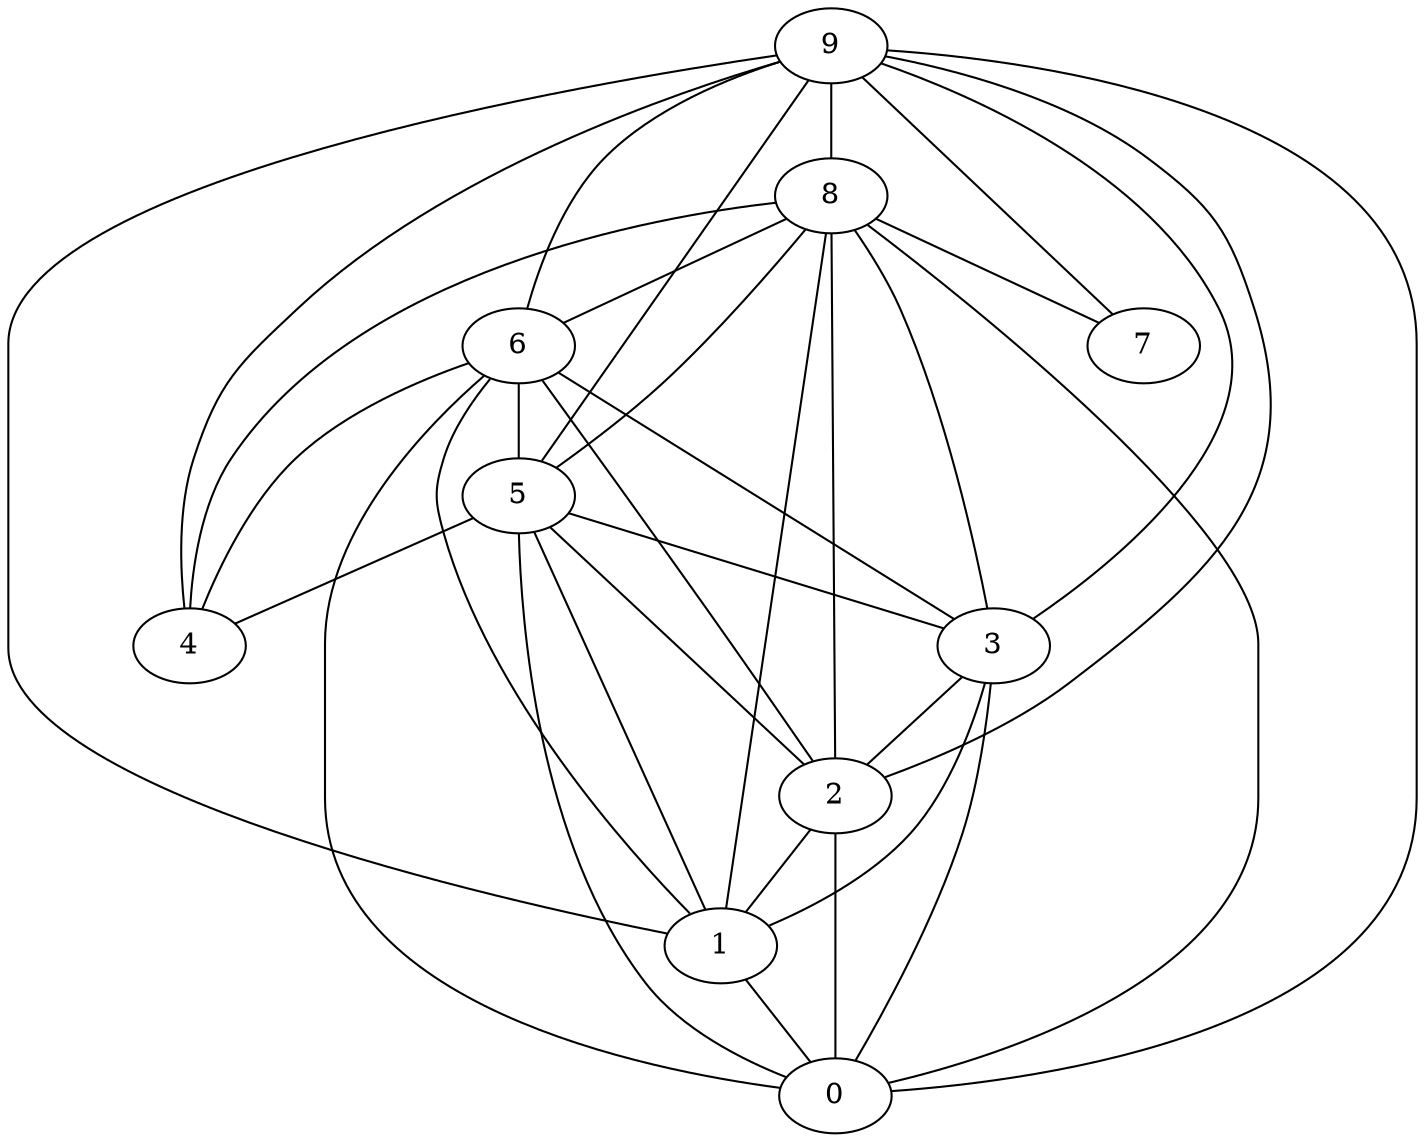 graph G {
0;
1;
2;
3;
4;
5;
6;
7;
8;
9;
9--0 ;
9--1 ;
9--2 ;
9--3 ;
9--4 ;
9--5 ;
9--6 ;
9--7 ;
9--8 ;
8--0 ;
8--1 ;
8--2 ;
8--3 ;
8--4 ;
8--5 ;
8--6 ;
8--7 ;
6--0 ;
6--1 ;
6--2 ;
6--3 ;
6--4 ;
6--5 ;
5--0 ;
5--1 ;
5--2 ;
5--3 ;
5--4 ;
3--0 ;
3--1 ;
3--2 ;
2--0 ;
2--1 ;
1--0 ;
}
